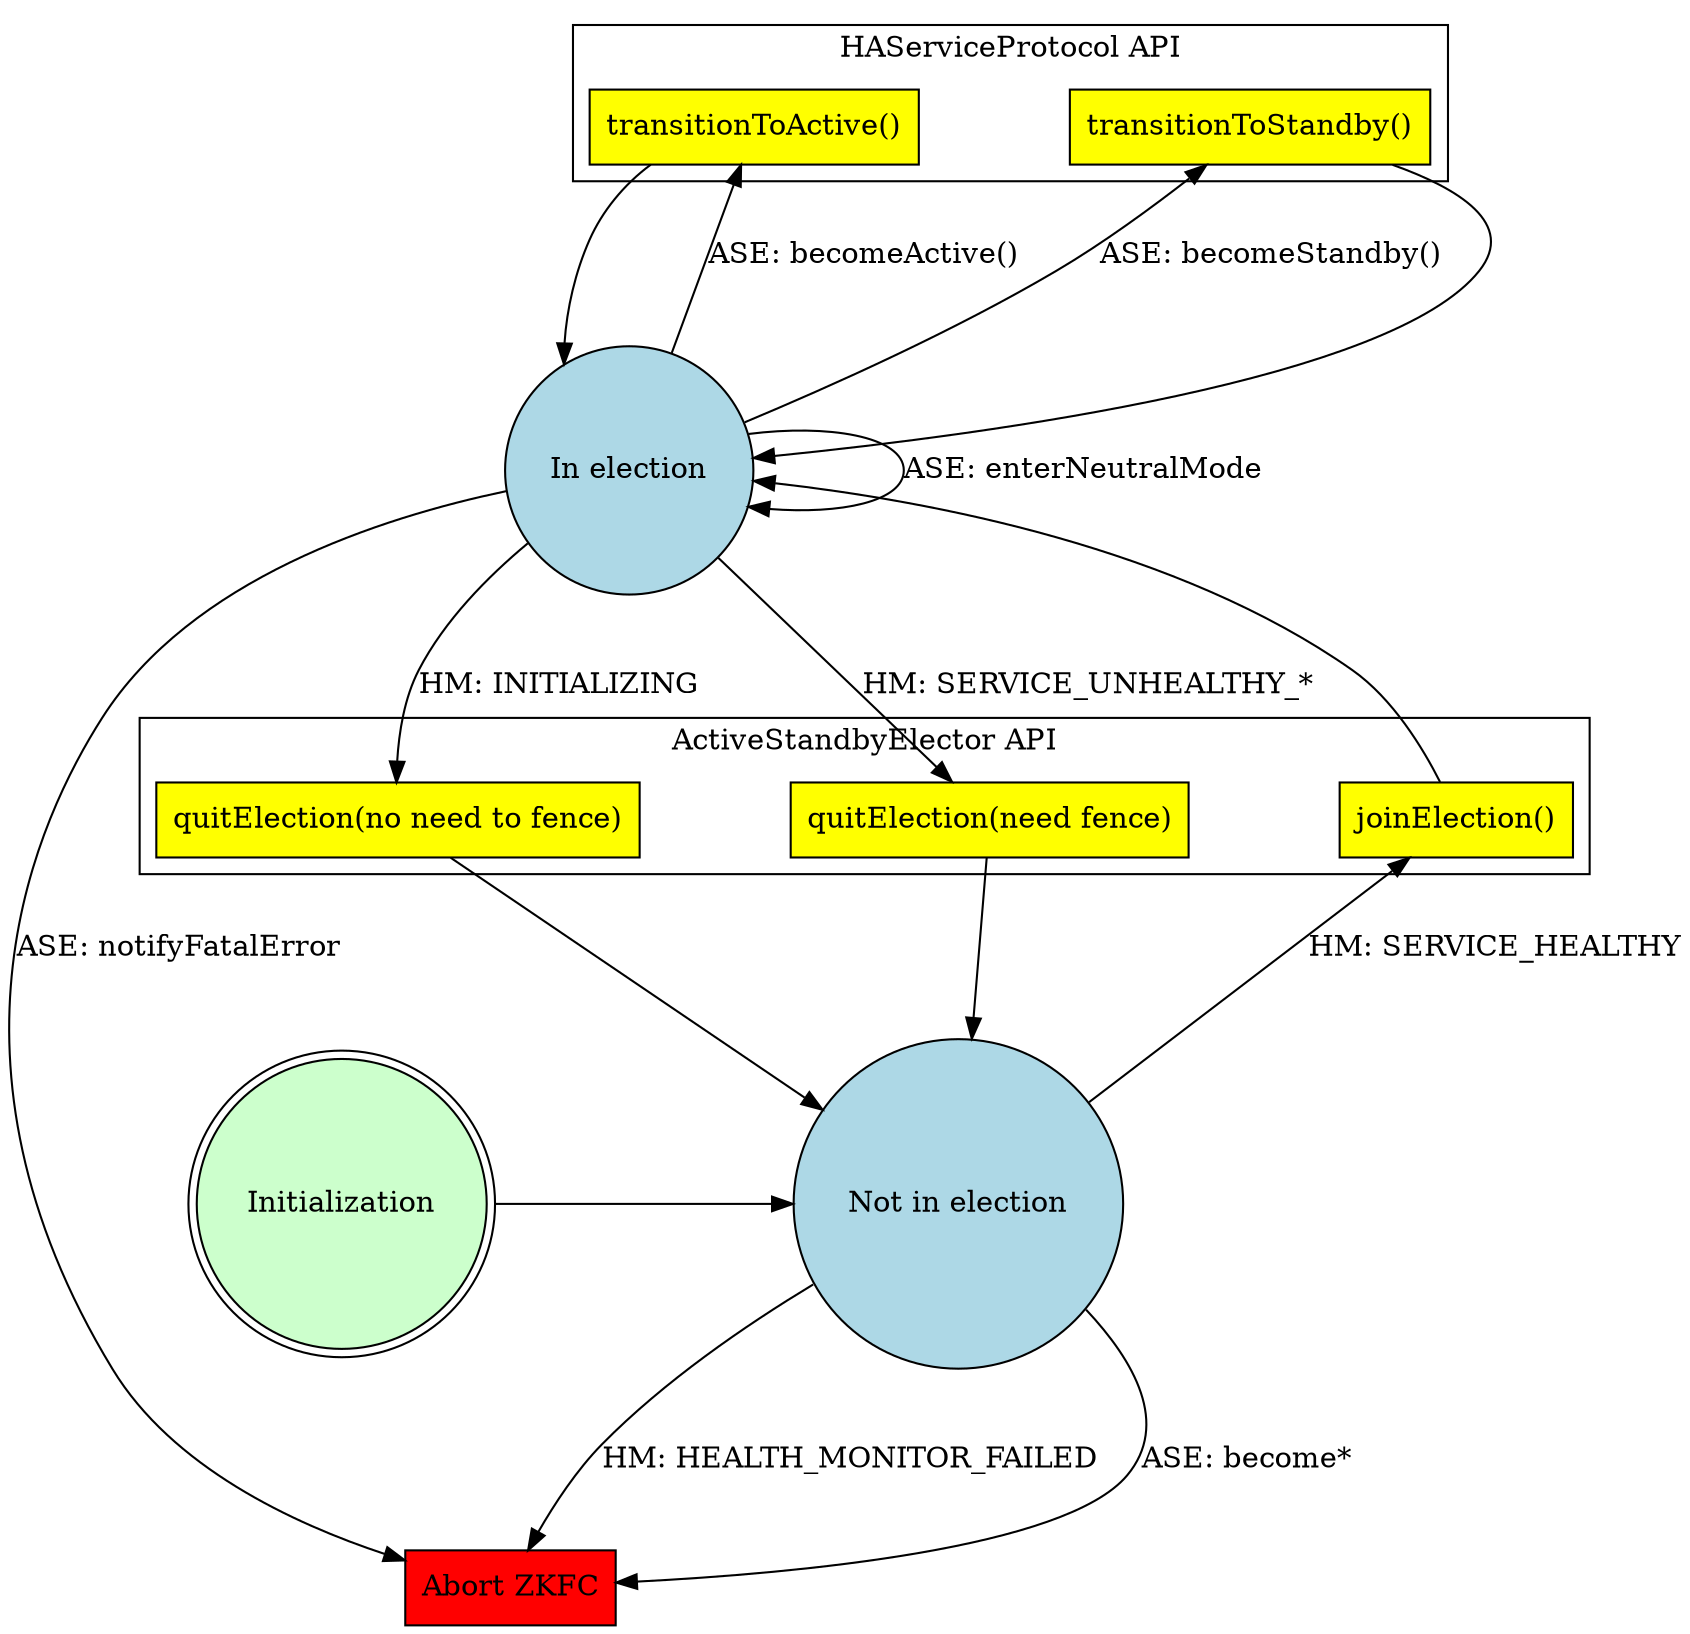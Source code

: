 digraph state_machine {
  rankdir=TB;
  root = INIT;
  ranksep=1;
  nodesep=1;
  node [ shape = "circle" fillcolor=lightblue style=filled ]; 
  IN_E  [ label="In election" ];
  OUT_E [ label="Not in election" ];

  node [ fillcolor = red ]
  ABORT [shape="box" label="Abort ZKFC" ];

  node [ fillcolor = "#ccffcc" ]
  INIT  [shape="doublecircle" label="Initialization"];

  node [ fillcolor=yellow ]
  QUIT_E_NO_FENCE [shape="box" label = "quitElection(no need to fence)"]; 
  QUIT_E_FENCE    [shape="box" label = "quitElection(need fence)"]; 
  JOIN_E          [shape="box" label = "joinElection()"]; 
  BECOME_ACTIVE   [shape="box" label = "transitionToActive()"];
  BECOME_STANDBY  [shape="box" label = "transitionToStandby()"]; 

  // Initial state
  INIT -> OUT_E;

  // Health monitor inputs
  OUT_E -> JOIN_E [ label="HM: SERVICE_HEALTHY" ];
  OUT_E -> ABORT [ label="HM: HEALTH_MONITOR_FAILED" ];
  OUT_E -> ABORT [ label="ASE: become*" ];
  IN_E -> QUIT_E_NO_FENCE [ label="HM: INITIALIZING" ];
  IN_E -> QUIT_E_FENCE [ label="HM: SERVICE_UNHEALTHY_*" ];

  // Elector inputs
  IN_E -> BECOME_ACTIVE [ label="ASE: becomeActive()" ];
  IN_E -> BECOME_STANDBY [ label="ASE: becomeStandby()" ];
  IN_E -> IN_E [ label="ASE: enterNeutralMode" ];
  IN_E -> ABORT [ label="ASE: notifyFatalError" ];

  subgraph cluster_x {
    QUIT_E_FENCE; QUIT_E_NO_FENCE; JOIN_E;
    label="ActiveStandbyElector API"
  }

  subgraph cluster_y {
    BECOME_ACTIVE; BECOME_STANDBY;
    label="HAServiceProtocol API";
  }

  // Actions
  {
  QUIT_E_NO_FENCE -> OUT_E;
  QUIT_E_FENCE -> OUT_E;
  JOIN_E -> IN_E;

  BECOME_ACTIVE -> IN_E;
  BECOME_STANDBY -> IN_E;
  }

  { rank = same; OUT_E; INIT;  }

  // Some cleanup
  edge [style=invis]
  {
    OUT_E -> ABORT;
    BECOME_ACTIVE -> IN_E;
  }
}
